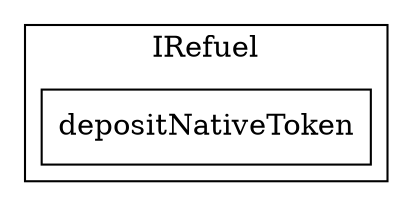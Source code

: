 strict digraph {
rankdir="LR"
node [shape=box]
subgraph cluster_11_IRefuel {
label = "IRefuel"
"11_depositNativeToken" [label="depositNativeToken"]
}subgraph cluster_solidity {
label = "[Solidity]"
}
}